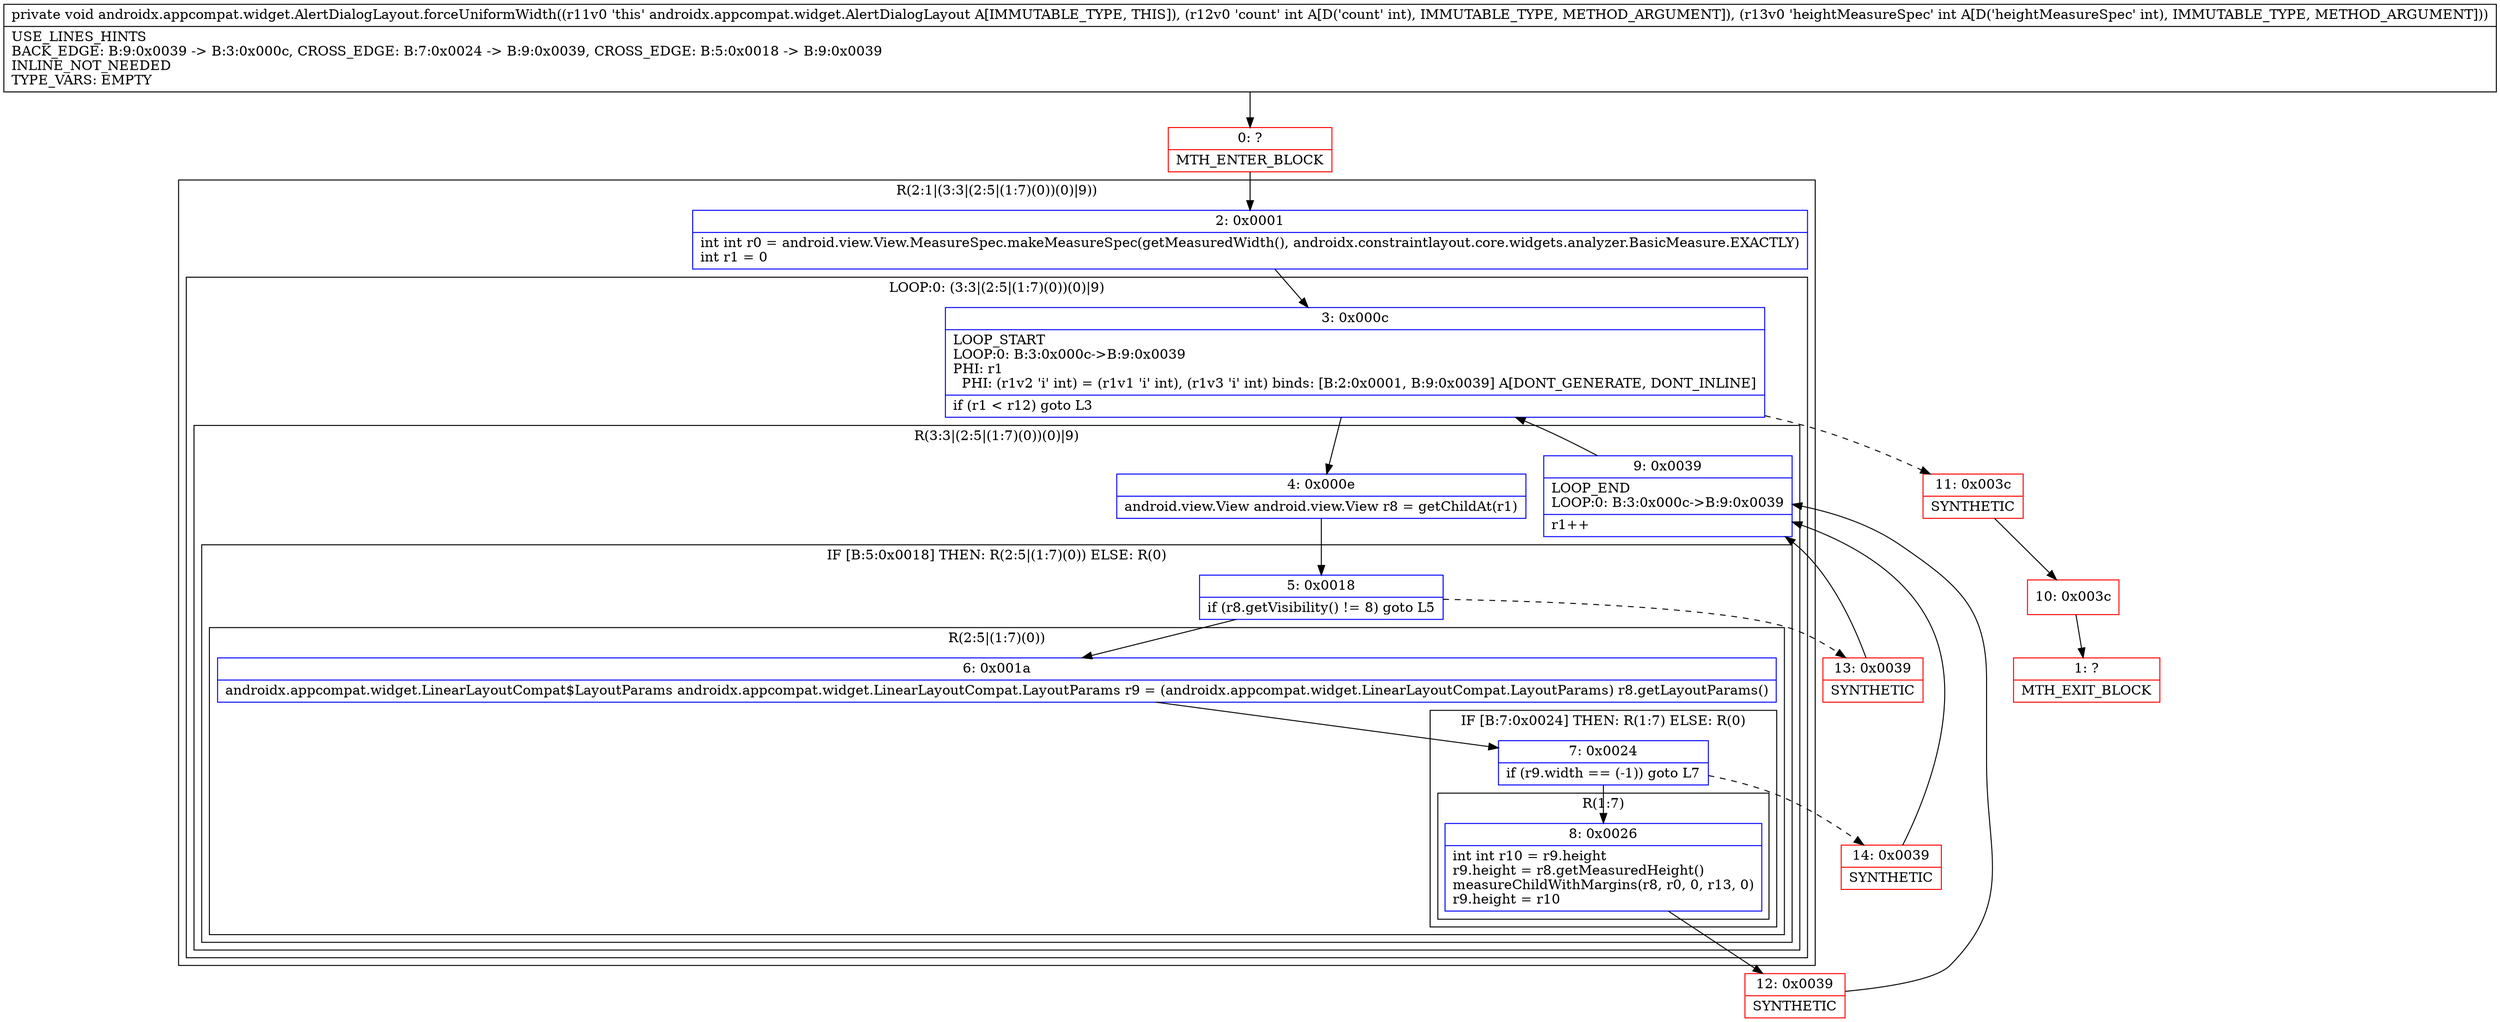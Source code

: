 digraph "CFG forandroidx.appcompat.widget.AlertDialogLayout.forceUniformWidth(II)V" {
subgraph cluster_Region_804989534 {
label = "R(2:1|(3:3|(2:5|(1:7)(0))(0)|9))";
node [shape=record,color=blue];
Node_2 [shape=record,label="{2\:\ 0x0001|int int r0 = android.view.View.MeasureSpec.makeMeasureSpec(getMeasuredWidth(), androidx.constraintlayout.core.widgets.analyzer.BasicMeasure.EXACTLY)\lint r1 = 0\l}"];
subgraph cluster_LoopRegion_684319590 {
label = "LOOP:0: (3:3|(2:5|(1:7)(0))(0)|9)";
node [shape=record,color=blue];
Node_3 [shape=record,label="{3\:\ 0x000c|LOOP_START\lLOOP:0: B:3:0x000c\-\>B:9:0x0039\lPHI: r1 \l  PHI: (r1v2 'i' int) = (r1v1 'i' int), (r1v3 'i' int) binds: [B:2:0x0001, B:9:0x0039] A[DONT_GENERATE, DONT_INLINE]\l|if (r1 \< r12) goto L3\l}"];
subgraph cluster_Region_917133295 {
label = "R(3:3|(2:5|(1:7)(0))(0)|9)";
node [shape=record,color=blue];
Node_4 [shape=record,label="{4\:\ 0x000e|android.view.View android.view.View r8 = getChildAt(r1)\l}"];
subgraph cluster_IfRegion_1089807038 {
label = "IF [B:5:0x0018] THEN: R(2:5|(1:7)(0)) ELSE: R(0)";
node [shape=record,color=blue];
Node_5 [shape=record,label="{5\:\ 0x0018|if (r8.getVisibility() != 8) goto L5\l}"];
subgraph cluster_Region_17583377 {
label = "R(2:5|(1:7)(0))";
node [shape=record,color=blue];
Node_6 [shape=record,label="{6\:\ 0x001a|androidx.appcompat.widget.LinearLayoutCompat$LayoutParams androidx.appcompat.widget.LinearLayoutCompat.LayoutParams r9 = (androidx.appcompat.widget.LinearLayoutCompat.LayoutParams) r8.getLayoutParams()\l}"];
subgraph cluster_IfRegion_1715035269 {
label = "IF [B:7:0x0024] THEN: R(1:7) ELSE: R(0)";
node [shape=record,color=blue];
Node_7 [shape=record,label="{7\:\ 0x0024|if (r9.width == (\-1)) goto L7\l}"];
subgraph cluster_Region_1480802174 {
label = "R(1:7)";
node [shape=record,color=blue];
Node_8 [shape=record,label="{8\:\ 0x0026|int int r10 = r9.height\lr9.height = r8.getMeasuredHeight()\lmeasureChildWithMargins(r8, r0, 0, r13, 0)\lr9.height = r10\l}"];
}
subgraph cluster_Region_1533014531 {
label = "R(0)";
node [shape=record,color=blue];
}
}
}
subgraph cluster_Region_2012765708 {
label = "R(0)";
node [shape=record,color=blue];
}
}
Node_9 [shape=record,label="{9\:\ 0x0039|LOOP_END\lLOOP:0: B:3:0x000c\-\>B:9:0x0039\l|r1++\l}"];
}
}
}
Node_0 [shape=record,color=red,label="{0\:\ ?|MTH_ENTER_BLOCK\l}"];
Node_12 [shape=record,color=red,label="{12\:\ 0x0039|SYNTHETIC\l}"];
Node_14 [shape=record,color=red,label="{14\:\ 0x0039|SYNTHETIC\l}"];
Node_13 [shape=record,color=red,label="{13\:\ 0x0039|SYNTHETIC\l}"];
Node_11 [shape=record,color=red,label="{11\:\ 0x003c|SYNTHETIC\l}"];
Node_10 [shape=record,color=red,label="{10\:\ 0x003c}"];
Node_1 [shape=record,color=red,label="{1\:\ ?|MTH_EXIT_BLOCK\l}"];
MethodNode[shape=record,label="{private void androidx.appcompat.widget.AlertDialogLayout.forceUniformWidth((r11v0 'this' androidx.appcompat.widget.AlertDialogLayout A[IMMUTABLE_TYPE, THIS]), (r12v0 'count' int A[D('count' int), IMMUTABLE_TYPE, METHOD_ARGUMENT]), (r13v0 'heightMeasureSpec' int A[D('heightMeasureSpec' int), IMMUTABLE_TYPE, METHOD_ARGUMENT]))  | USE_LINES_HINTS\lBACK_EDGE: B:9:0x0039 \-\> B:3:0x000c, CROSS_EDGE: B:7:0x0024 \-\> B:9:0x0039, CROSS_EDGE: B:5:0x0018 \-\> B:9:0x0039\lINLINE_NOT_NEEDED\lTYPE_VARS: EMPTY\l}"];
MethodNode -> Node_0;Node_2 -> Node_3;
Node_3 -> Node_4;
Node_3 -> Node_11[style=dashed];
Node_4 -> Node_5;
Node_5 -> Node_6;
Node_5 -> Node_13[style=dashed];
Node_6 -> Node_7;
Node_7 -> Node_8;
Node_7 -> Node_14[style=dashed];
Node_8 -> Node_12;
Node_9 -> Node_3;
Node_0 -> Node_2;
Node_12 -> Node_9;
Node_14 -> Node_9;
Node_13 -> Node_9;
Node_11 -> Node_10;
Node_10 -> Node_1;
}

